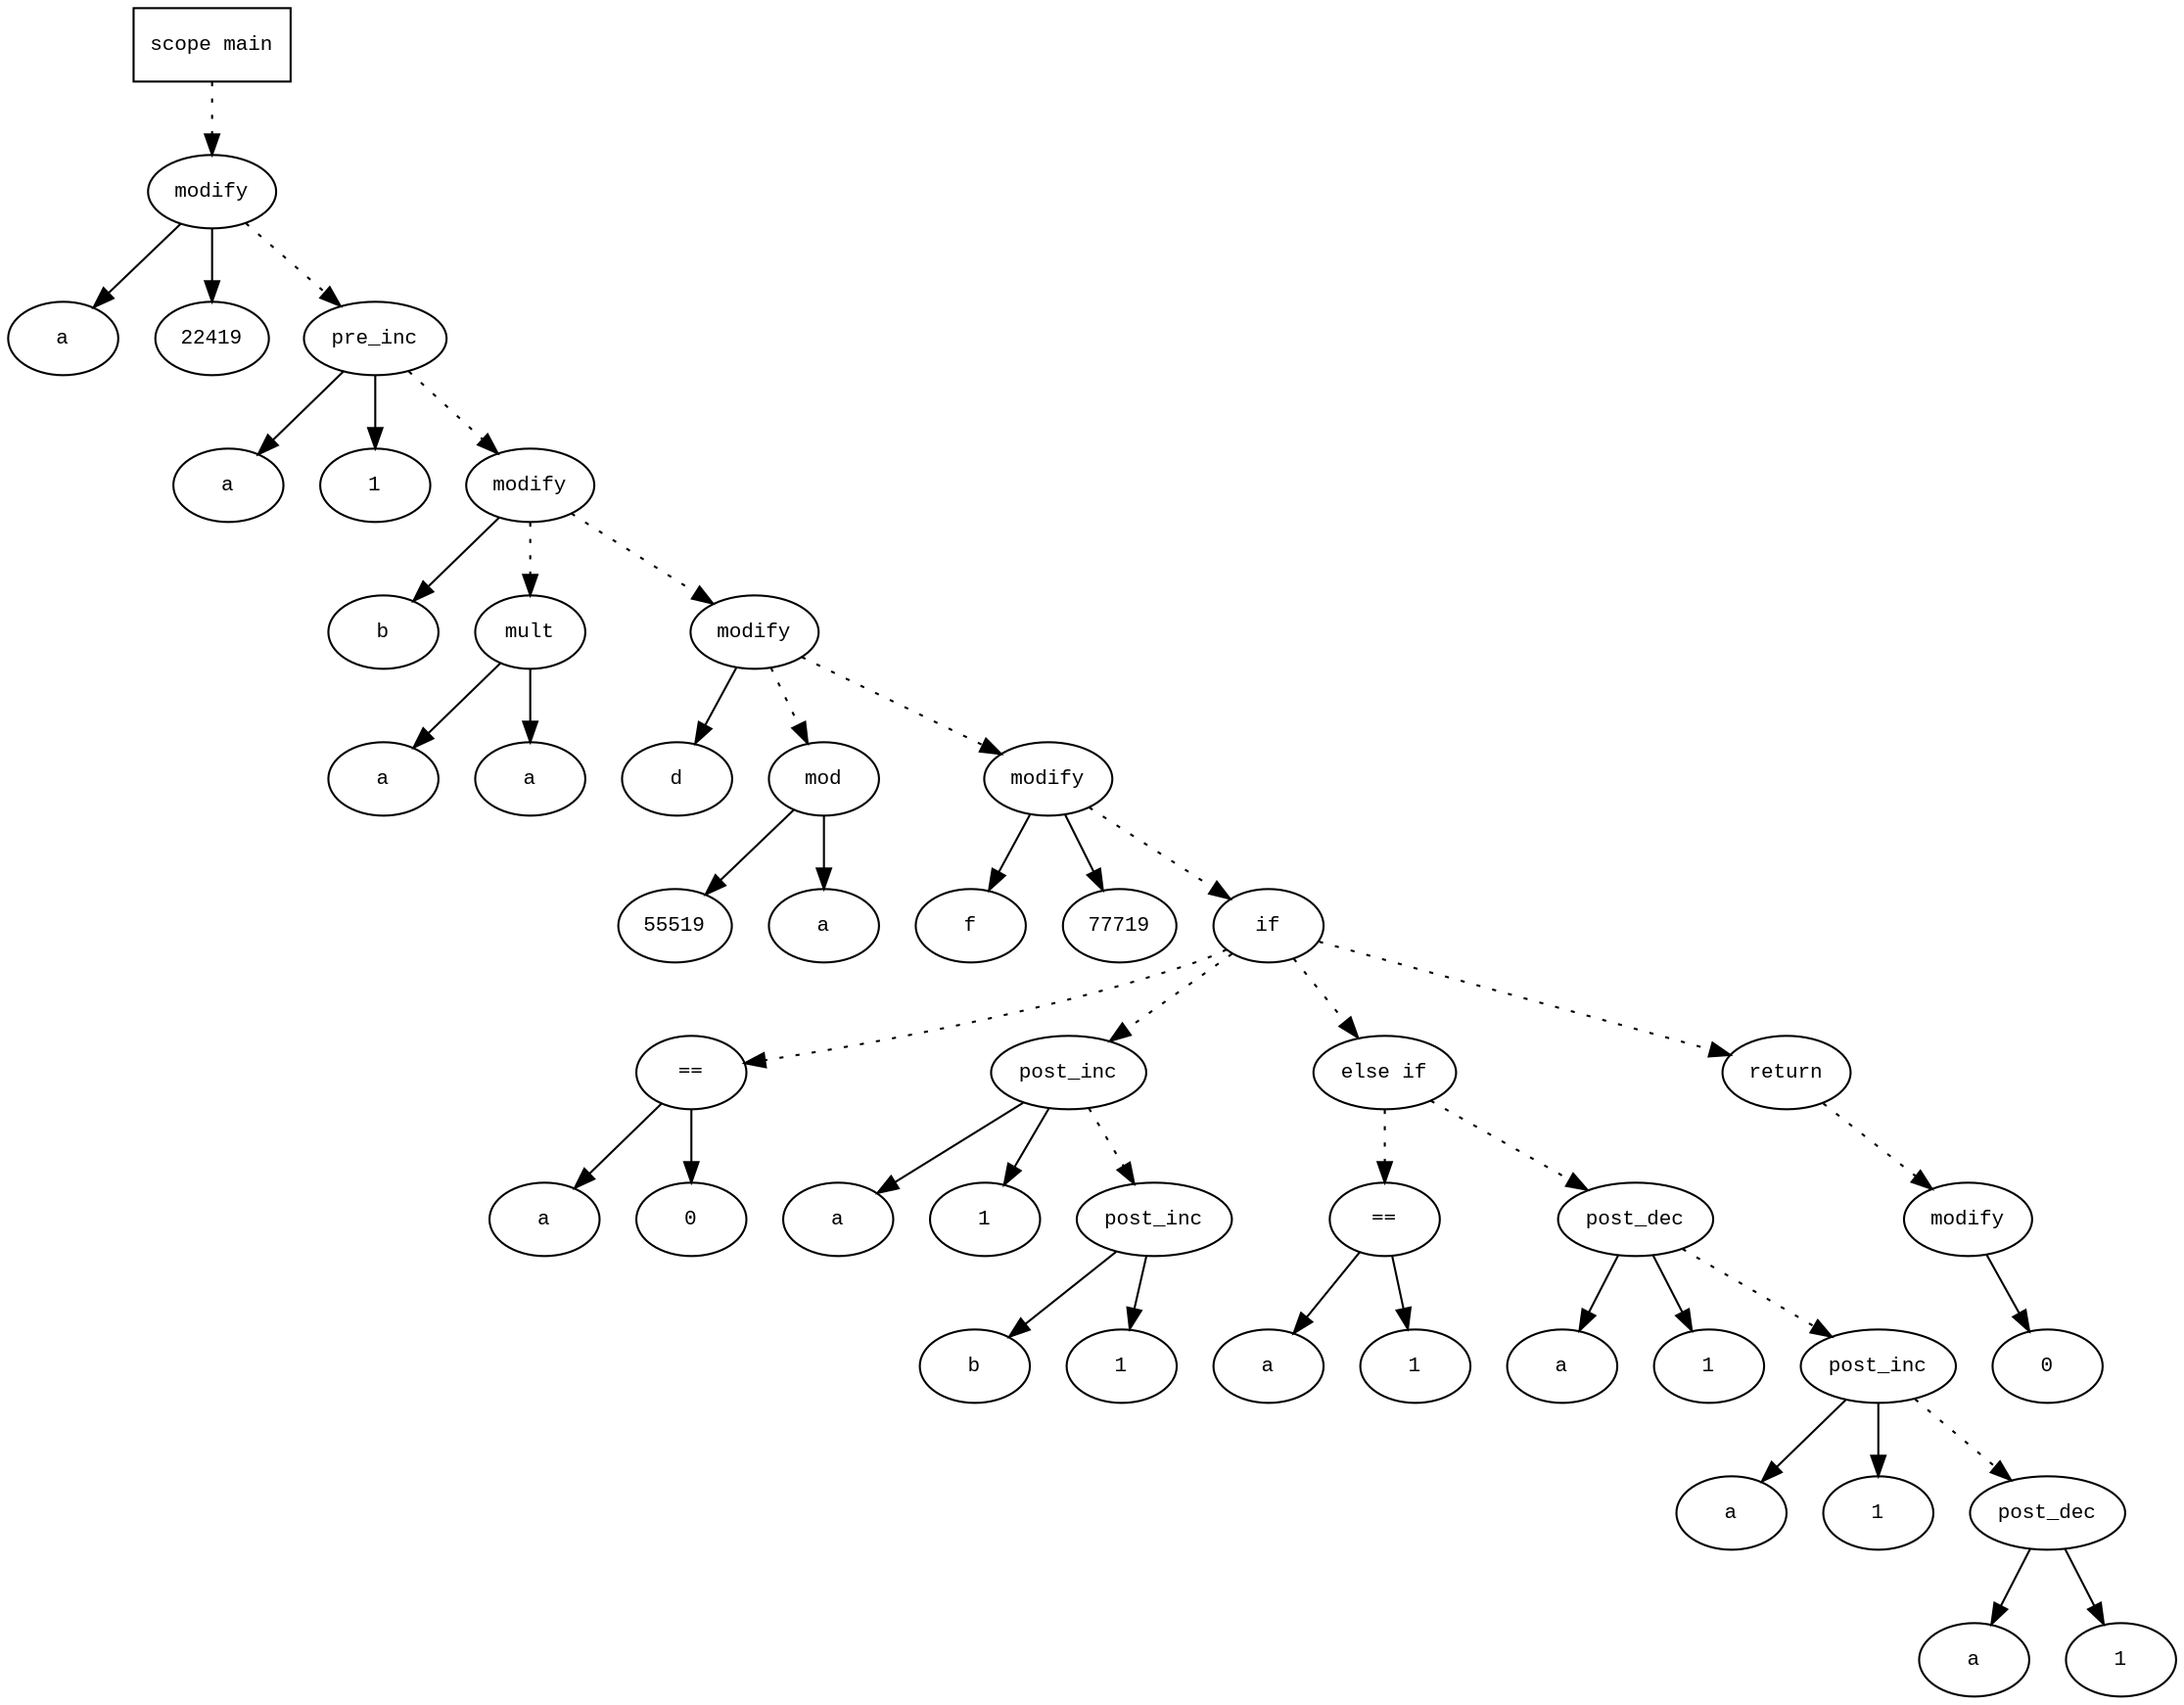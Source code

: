digraph AST {
  graph [fontname="Times New Roman",fontsize=10];
  node  [fontname="Courier New",fontsize=10];
  edge  [fontname="Times New Roman",fontsize=10];

  node1 [label="scope main",shape=box];
  node2 [label="modify",shape=ellipse];
  node3 [label="a",shape=ellipse];
  node2 -> node3;
  node4 [label="22419",shape=ellipse];
  node2 -> node4;
  node1 -> node2 [style=dotted];
  node5 [label="pre_inc",shape=ellipse];
  node6 [label="a",shape=ellipse];
  node5 -> node6;
  node7 [label="1",shape=ellipse];
  node5 -> node7;
  node2 -> node5 [style=dotted];
  node8 [label="modify",shape=ellipse];
  node9 [label="b",shape=ellipse];
  node8 -> node9;
  node10 [label="mult",shape=ellipse];
  node11 [label="a",shape=ellipse];
  node10 -> node11;
  node12 [label="a",shape=ellipse];
  node10 -> node12;
  node8 -> node10 [style=dotted];
  node5 -> node8 [style=dotted];
  node13 [label="modify",shape=ellipse];
  node14 [label="d",shape=ellipse];
  node13 -> node14;
  node15 [label="mod",shape=ellipse];
  node16 [label="55519",shape=ellipse];
  node15 -> node16;
  node17 [label="a",shape=ellipse];
  node15 -> node17;
  node13 -> node15 [style=dotted];
  node8 -> node13 [style=dotted];
  node18 [label="modify",shape=ellipse];
  node19 [label="f",shape=ellipse];
  node18 -> node19;
  node20 [label="77719",shape=ellipse];
  node18 -> node20;
  node13 -> node18 [style=dotted];
  node21 [label="if",shape=ellipse];
  node18 -> node21 [style=dotted];
  node22 [label="==",shape=ellipse];
  node23 [label="a",shape=ellipse];
  node22 -> node23;
  node24 [label="0",shape=ellipse];
  node22 -> node24;
  node21 -> node22 [style=dotted];
  node25 [label="post_inc",shape=ellipse];
  node26 [label="a",shape=ellipse];
  node25 -> node26;
  node27 [label="1",shape=ellipse];
  node25 -> node27;
  node21 -> node25 [style=dotted];
  node28 [label="post_inc",shape=ellipse];
  node29 [label="b",shape=ellipse];
  node28 -> node29;
  node30 [label="1",shape=ellipse];
  node28 -> node30;
  node25 -> node28 [style=dotted];
  node31 [label="else if",shape=ellipse];
  node21 -> node31 [style=dotted];
  node32 [label="==",shape=ellipse];
  node33 [label="a",shape=ellipse];
  node32 -> node33;
  node34 [label="1",shape=ellipse];
  node32 -> node34;
  node31 -> node32 [style=dotted];
  node35 [label="post_dec",shape=ellipse];
  node36 [label="a",shape=ellipse];
  node35 -> node36;
  node37 [label="1",shape=ellipse];
  node35 -> node37;
  node31 -> node35 [style=dotted];
  node38 [label="post_inc",shape=ellipse];
  node39 [label="a",shape=ellipse];
  node38 -> node39;
  node40 [label="1",shape=ellipse];
  node38 -> node40;
  node35 -> node38 [style=dotted];
  node41 [label="post_dec",shape=ellipse];
  node42 [label="a",shape=ellipse];
  node41 -> node42;
  node43 [label="1",shape=ellipse];
  node41 -> node43;
  node38 -> node41 [style=dotted];
  node44 [label="return",shape=ellipse];
  node45 [label="modify",shape=ellipse];
  node46 [label="0",shape=ellipse];
  node45 -> node46;
  node44 -> node45 [style=dotted];
  node21 -> node44 [style=dotted];
} 